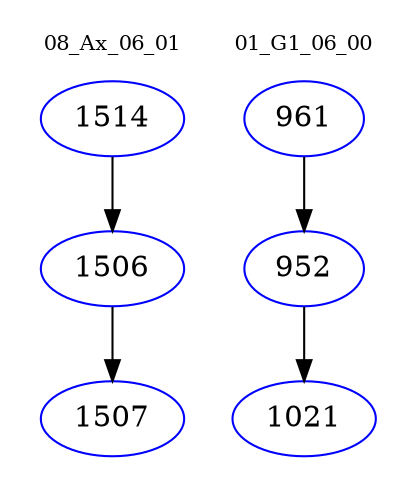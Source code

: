 digraph{
subgraph cluster_0 {
color = white
label = "08_Ax_06_01";
fontsize=10;
T0_1514 [label="1514", color="blue"]
T0_1514 -> T0_1506 [color="black"]
T0_1506 [label="1506", color="blue"]
T0_1506 -> T0_1507 [color="black"]
T0_1507 [label="1507", color="blue"]
}
subgraph cluster_1 {
color = white
label = "01_G1_06_00";
fontsize=10;
T1_961 [label="961", color="blue"]
T1_961 -> T1_952 [color="black"]
T1_952 [label="952", color="blue"]
T1_952 -> T1_1021 [color="black"]
T1_1021 [label="1021", color="blue"]
}
}

